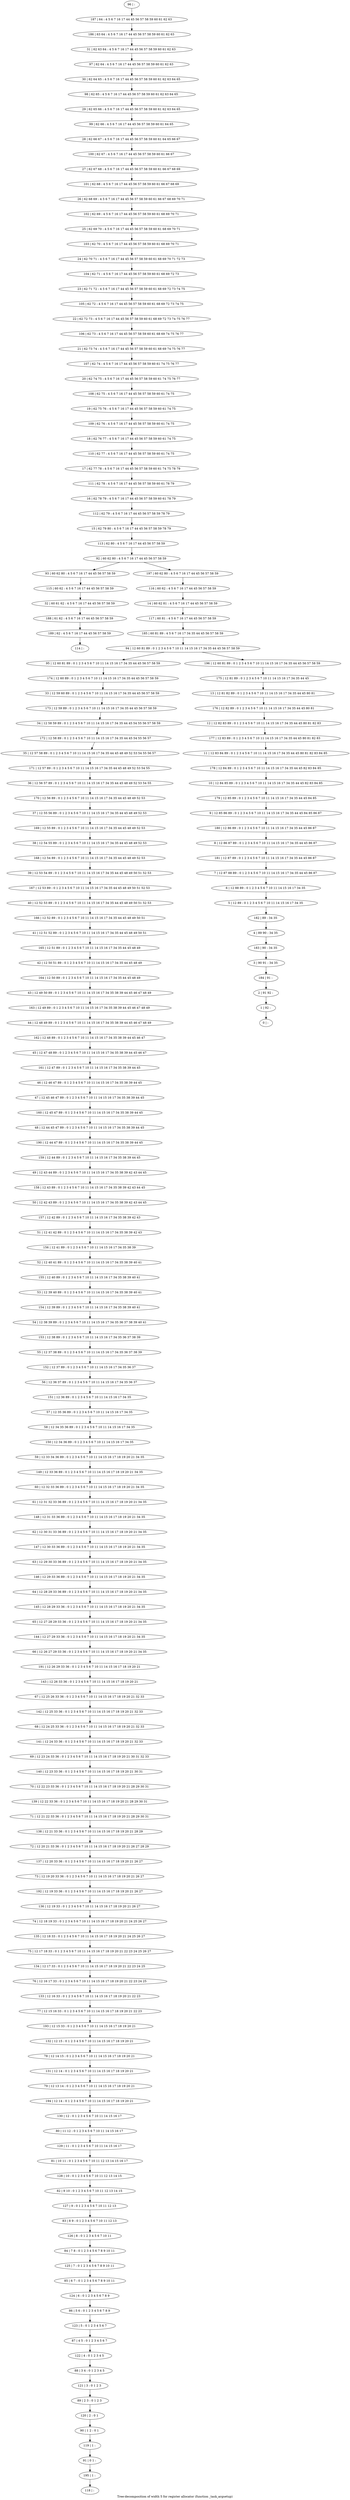 digraph G {
graph [label="Tree-decomposition of width 5 for register allocator (function _task_argsetup)"]
0[label="0 | : "];
1[label="1 | 92 : "];
2[label="2 | 91 92 : "];
3[label="3 | 90 91 : 34 35 "];
4[label="4 | 89 90 : 34 35 "];
5[label="5 | 12 89 : 0 1 2 3 4 5 6 7 10 11 14 15 16 17 34 35 "];
6[label="6 | 12 88 89 : 0 1 2 3 4 5 6 7 10 11 14 15 16 17 34 35 "];
7[label="7 | 12 87 88 89 : 0 1 2 3 4 5 6 7 10 11 14 15 16 17 34 35 44 45 86 87 "];
8[label="8 | 12 86 87 89 : 0 1 2 3 4 5 6 7 10 11 14 15 16 17 34 35 44 45 86 87 "];
9[label="9 | 12 85 86 89 : 0 1 2 3 4 5 6 7 10 11 14 15 16 17 34 35 44 45 84 85 86 87 "];
10[label="10 | 12 84 85 89 : 0 1 2 3 4 5 6 7 10 11 14 15 16 17 34 35 44 45 82 83 84 85 "];
11[label="11 | 12 83 84 89 : 0 1 2 3 4 5 6 7 10 11 14 15 16 17 34 35 44 45 80 81 82 83 84 85 "];
12[label="12 | 12 82 83 89 : 0 1 2 3 4 5 6 7 10 11 14 15 16 17 34 35 44 45 80 81 82 83 "];
13[label="13 | 12 81 82 89 : 0 1 2 3 4 5 6 7 10 11 14 15 16 17 34 35 44 45 80 81 "];
14[label="14 | 60 62 81 : 4 5 6 7 16 17 44 45 56 57 58 59 "];
15[label="15 | 62 79 80 : 4 5 6 7 16 17 44 45 56 57 58 59 78 79 "];
16[label="16 | 62 78 79 : 4 5 6 7 16 17 44 45 56 57 58 59 60 61 78 79 "];
17[label="17 | 62 77 78 : 4 5 6 7 16 17 44 45 56 57 58 59 60 61 74 75 78 79 "];
18[label="18 | 62 76 77 : 4 5 6 7 16 17 44 45 56 57 58 59 60 61 74 75 "];
19[label="19 | 62 75 76 : 4 5 6 7 16 17 44 45 56 57 58 59 60 61 74 75 "];
20[label="20 | 62 74 75 : 4 5 6 7 16 17 44 45 56 57 58 59 60 61 74 75 76 77 "];
21[label="21 | 62 73 74 : 4 5 6 7 16 17 44 45 56 57 58 59 60 61 68 69 74 75 76 77 "];
22[label="22 | 62 72 73 : 4 5 6 7 16 17 44 45 56 57 58 59 60 61 68 69 72 73 74 75 76 77 "];
23[label="23 | 62 71 72 : 4 5 6 7 16 17 44 45 56 57 58 59 60 61 68 69 72 73 74 75 "];
24[label="24 | 62 70 71 : 4 5 6 7 16 17 44 45 56 57 58 59 60 61 68 69 70 71 72 73 "];
25[label="25 | 62 69 70 : 4 5 6 7 16 17 44 45 56 57 58 59 60 61 68 69 70 71 "];
26[label="26 | 62 68 69 : 4 5 6 7 16 17 44 45 56 57 58 59 60 61 66 67 68 69 70 71 "];
27[label="27 | 62 67 68 : 4 5 6 7 16 17 44 45 56 57 58 59 60 61 66 67 68 69 "];
28[label="28 | 62 66 67 : 4 5 6 7 16 17 44 45 56 57 58 59 60 61 64 65 66 67 "];
29[label="29 | 62 65 66 : 4 5 6 7 16 17 44 45 56 57 58 59 60 61 62 63 64 65 "];
30[label="30 | 62 64 65 : 4 5 6 7 16 17 44 45 56 57 58 59 60 61 62 63 64 65 "];
31[label="31 | 62 63 64 : 4 5 6 7 16 17 44 45 56 57 58 59 60 61 62 63 "];
32[label="32 | 60 61 62 : 4 5 6 7 16 17 44 45 56 57 58 59 "];
33[label="33 | 12 59 60 89 : 0 1 2 3 4 5 6 7 10 11 14 15 16 17 34 35 44 45 56 57 58 59 "];
34[label="34 | 12 58 59 89 : 0 1 2 3 4 5 6 7 10 11 14 15 16 17 34 35 44 45 54 55 56 57 58 59 "];
35[label="35 | 12 57 58 89 : 0 1 2 3 4 5 6 7 10 11 14 15 16 17 34 35 44 45 48 49 52 53 54 55 56 57 "];
36[label="36 | 12 56 57 89 : 0 1 2 3 4 5 6 7 10 11 14 15 16 17 34 35 44 45 48 49 52 53 54 55 "];
37[label="37 | 12 55 56 89 : 0 1 2 3 4 5 6 7 10 11 14 15 16 17 34 35 44 45 48 49 52 53 "];
38[label="38 | 12 54 55 89 : 0 1 2 3 4 5 6 7 10 11 14 15 16 17 34 35 44 45 48 49 52 53 "];
39[label="39 | 12 53 54 89 : 0 1 2 3 4 5 6 7 10 11 14 15 16 17 34 35 44 45 48 49 50 51 52 53 "];
40[label="40 | 12 52 53 89 : 0 1 2 3 4 5 6 7 10 11 14 15 16 17 34 35 44 45 48 49 50 51 52 53 "];
41[label="41 | 12 51 52 89 : 0 1 2 3 4 5 6 7 10 11 14 15 16 17 34 35 44 45 48 49 50 51 "];
42[label="42 | 12 50 51 89 : 0 1 2 3 4 5 6 7 10 11 14 15 16 17 34 35 44 45 48 49 "];
43[label="43 | 12 49 50 89 : 0 1 2 3 4 5 6 7 10 11 14 15 16 17 34 35 38 39 44 45 46 47 48 49 "];
44[label="44 | 12 48 49 89 : 0 1 2 3 4 5 6 7 10 11 14 15 16 17 34 35 38 39 44 45 46 47 48 49 "];
45[label="45 | 12 47 48 89 : 0 1 2 3 4 5 6 7 10 11 14 15 16 17 34 35 38 39 44 45 46 47 "];
46[label="46 | 12 46 47 89 : 0 1 2 3 4 5 6 7 10 11 14 15 16 17 34 35 38 39 44 45 "];
47[label="47 | 12 45 46 47 89 : 0 1 2 3 4 5 6 7 10 11 14 15 16 17 34 35 38 39 44 45 "];
48[label="48 | 12 44 45 47 89 : 0 1 2 3 4 5 6 7 10 11 14 15 16 17 34 35 38 39 44 45 "];
49[label="49 | 12 43 44 89 : 0 1 2 3 4 5 6 7 10 11 14 15 16 17 34 35 38 39 42 43 44 45 "];
50[label="50 | 12 42 43 89 : 0 1 2 3 4 5 6 7 10 11 14 15 16 17 34 35 38 39 42 43 44 45 "];
51[label="51 | 12 41 42 89 : 0 1 2 3 4 5 6 7 10 11 14 15 16 17 34 35 38 39 42 43 "];
52[label="52 | 12 40 41 89 : 0 1 2 3 4 5 6 7 10 11 14 15 16 17 34 35 38 39 40 41 "];
53[label="53 | 12 39 40 89 : 0 1 2 3 4 5 6 7 10 11 14 15 16 17 34 35 38 39 40 41 "];
54[label="54 | 12 38 39 89 : 0 1 2 3 4 5 6 7 10 11 14 15 16 17 34 35 36 37 38 39 40 41 "];
55[label="55 | 12 37 38 89 : 0 1 2 3 4 5 6 7 10 11 14 15 16 17 34 35 36 37 38 39 "];
56[label="56 | 12 36 37 89 : 0 1 2 3 4 5 6 7 10 11 14 15 16 17 34 35 36 37 "];
57[label="57 | 12 35 36 89 : 0 1 2 3 4 5 6 7 10 11 14 15 16 17 34 35 "];
58[label="58 | 12 34 35 36 89 : 0 1 2 3 4 5 6 7 10 11 14 15 16 17 34 35 "];
59[label="59 | 12 33 34 36 89 : 0 1 2 3 4 5 6 7 10 11 14 15 16 17 18 19 20 21 34 35 "];
60[label="60 | 12 32 33 36 89 : 0 1 2 3 4 5 6 7 10 11 14 15 16 17 18 19 20 21 34 35 "];
61[label="61 | 12 31 32 33 36 89 : 0 1 2 3 4 5 6 7 10 11 14 15 16 17 18 19 20 21 34 35 "];
62[label="62 | 12 30 31 33 36 89 : 0 1 2 3 4 5 6 7 10 11 14 15 16 17 18 19 20 21 34 35 "];
63[label="63 | 12 29 30 33 36 89 : 0 1 2 3 4 5 6 7 10 11 14 15 16 17 18 19 20 21 34 35 "];
64[label="64 | 12 28 29 33 36 89 : 0 1 2 3 4 5 6 7 10 11 14 15 16 17 18 19 20 21 34 35 "];
65[label="65 | 12 27 28 29 33 36 : 0 1 2 3 4 5 6 7 10 11 14 15 16 17 18 19 20 21 34 35 "];
66[label="66 | 12 26 27 29 33 36 : 0 1 2 3 4 5 6 7 10 11 14 15 16 17 18 19 20 21 34 35 "];
67[label="67 | 12 25 26 33 36 : 0 1 2 3 4 5 6 7 10 11 14 15 16 17 18 19 20 21 32 33 "];
68[label="68 | 12 24 25 33 36 : 0 1 2 3 4 5 6 7 10 11 14 15 16 17 18 19 20 21 32 33 "];
69[label="69 | 12 23 24 33 36 : 0 1 2 3 4 5 6 7 10 11 14 15 16 17 18 19 20 21 30 31 32 33 "];
70[label="70 | 12 22 23 33 36 : 0 1 2 3 4 5 6 7 10 11 14 15 16 17 18 19 20 21 28 29 30 31 "];
71[label="71 | 12 21 22 33 36 : 0 1 2 3 4 5 6 7 10 11 14 15 16 17 18 19 20 21 28 29 30 31 "];
72[label="72 | 12 20 21 33 36 : 0 1 2 3 4 5 6 7 10 11 14 15 16 17 18 19 20 21 26 27 28 29 "];
73[label="73 | 12 19 20 33 36 : 0 1 2 3 4 5 6 7 10 11 14 15 16 17 18 19 20 21 26 27 "];
74[label="74 | 12 18 19 33 : 0 1 2 3 4 5 6 7 10 11 14 15 16 17 18 19 20 21 24 25 26 27 "];
75[label="75 | 12 17 18 33 : 0 1 2 3 4 5 6 7 10 11 14 15 16 17 18 19 20 21 22 23 24 25 26 27 "];
76[label="76 | 12 16 17 33 : 0 1 2 3 4 5 6 7 10 11 14 15 16 17 18 19 20 21 22 23 24 25 "];
77[label="77 | 12 15 16 33 : 0 1 2 3 4 5 6 7 10 11 14 15 16 17 18 19 20 21 22 23 "];
78[label="78 | 12 14 15 : 0 1 2 3 4 5 6 7 10 11 14 15 16 17 18 19 20 21 "];
79[label="79 | 12 13 14 : 0 1 2 3 4 5 6 7 10 11 14 15 16 17 18 19 20 21 "];
80[label="80 | 11 12 : 0 1 2 3 4 5 6 7 10 11 14 15 16 17 "];
81[label="81 | 10 11 : 0 1 2 3 4 5 6 7 10 11 12 13 14 15 16 17 "];
82[label="82 | 9 10 : 0 1 2 3 4 5 6 7 10 11 12 13 14 15 "];
83[label="83 | 8 9 : 0 1 2 3 4 5 6 7 10 11 12 13 "];
84[label="84 | 7 8 : 0 1 2 3 4 5 6 7 8 9 10 11 "];
85[label="85 | 6 7 : 0 1 2 3 4 5 6 7 8 9 10 11 "];
86[label="86 | 5 6 : 0 1 2 3 4 5 6 7 8 9 "];
87[label="87 | 4 5 : 0 1 2 3 4 5 6 7 "];
88[label="88 | 3 4 : 0 1 2 3 4 5 "];
89[label="89 | 2 3 : 0 1 2 3 "];
90[label="90 | 1 2 : 0 1 "];
91[label="91 | 0 1 : "];
92[label="92 | 60 62 80 : 4 5 6 7 16 17 44 45 56 57 58 59 "];
93[label="93 | 60 62 80 : 4 5 6 7 16 17 44 45 56 57 58 59 "];
94[label="94 | 12 60 81 89 : 0 1 2 3 4 5 6 7 10 11 14 15 16 17 34 35 44 45 56 57 58 59 "];
95[label="95 | 12 60 81 89 : 0 1 2 3 4 5 6 7 10 11 14 15 16 17 34 35 44 45 56 57 58 59 "];
96[label="96 | : "];
97[label="97 | 62 64 : 4 5 6 7 16 17 44 45 56 57 58 59 60 61 62 63 "];
98[label="98 | 62 65 : 4 5 6 7 16 17 44 45 56 57 58 59 60 61 62 63 64 65 "];
99[label="99 | 62 66 : 4 5 6 7 16 17 44 45 56 57 58 59 60 61 64 65 "];
100[label="100 | 62 67 : 4 5 6 7 16 17 44 45 56 57 58 59 60 61 66 67 "];
101[label="101 | 62 68 : 4 5 6 7 16 17 44 45 56 57 58 59 60 61 66 67 68 69 "];
102[label="102 | 62 69 : 4 5 6 7 16 17 44 45 56 57 58 59 60 61 68 69 70 71 "];
103[label="103 | 62 70 : 4 5 6 7 16 17 44 45 56 57 58 59 60 61 68 69 70 71 "];
104[label="104 | 62 71 : 4 5 6 7 16 17 44 45 56 57 58 59 60 61 68 69 72 73 "];
105[label="105 | 62 72 : 4 5 6 7 16 17 44 45 56 57 58 59 60 61 68 69 72 73 74 75 "];
106[label="106 | 62 73 : 4 5 6 7 16 17 44 45 56 57 58 59 60 61 68 69 74 75 76 77 "];
107[label="107 | 62 74 : 4 5 6 7 16 17 44 45 56 57 58 59 60 61 74 75 76 77 "];
108[label="108 | 62 75 : 4 5 6 7 16 17 44 45 56 57 58 59 60 61 74 75 "];
109[label="109 | 62 76 : 4 5 6 7 16 17 44 45 56 57 58 59 60 61 74 75 "];
110[label="110 | 62 77 : 4 5 6 7 16 17 44 45 56 57 58 59 60 61 74 75 "];
111[label="111 | 62 78 : 4 5 6 7 16 17 44 45 56 57 58 59 60 61 78 79 "];
112[label="112 | 62 79 : 4 5 6 7 16 17 44 45 56 57 58 59 78 79 "];
113[label="113 | 62 80 : 4 5 6 7 16 17 44 45 56 57 58 59 "];
114[label="114 | : "];
115[label="115 | 60 62 : 4 5 6 7 16 17 44 45 56 57 58 59 "];
116[label="116 | 60 62 : 4 5 6 7 16 17 44 45 56 57 58 59 "];
117[label="117 | 60 81 : 4 5 6 7 16 17 44 45 56 57 58 59 "];
118[label="118 | : "];
119[label="119 | 1 : "];
120[label="120 | 2 : 0 1 "];
121[label="121 | 3 : 0 1 2 3 "];
122[label="122 | 4 : 0 1 2 3 4 5 "];
123[label="123 | 5 : 0 1 2 3 4 5 6 7 "];
124[label="124 | 6 : 0 1 2 3 4 5 6 7 8 9 "];
125[label="125 | 7 : 0 1 2 3 4 5 6 7 8 9 10 11 "];
126[label="126 | 8 : 0 1 2 3 4 5 6 7 10 11 "];
127[label="127 | 9 : 0 1 2 3 4 5 6 7 10 11 12 13 "];
128[label="128 | 10 : 0 1 2 3 4 5 6 7 10 11 12 13 14 15 "];
129[label="129 | 11 : 0 1 2 3 4 5 6 7 10 11 14 15 16 17 "];
130[label="130 | 12 : 0 1 2 3 4 5 6 7 10 11 14 15 16 17 "];
131[label="131 | 12 14 : 0 1 2 3 4 5 6 7 10 11 14 15 16 17 18 19 20 21 "];
132[label="132 | 12 15 : 0 1 2 3 4 5 6 7 10 11 14 15 16 17 18 19 20 21 "];
133[label="133 | 12 16 33 : 0 1 2 3 4 5 6 7 10 11 14 15 16 17 18 19 20 21 22 23 "];
134[label="134 | 12 17 33 : 0 1 2 3 4 5 6 7 10 11 14 15 16 17 18 19 20 21 22 23 24 25 "];
135[label="135 | 12 18 33 : 0 1 2 3 4 5 6 7 10 11 14 15 16 17 18 19 20 21 24 25 26 27 "];
136[label="136 | 12 19 33 : 0 1 2 3 4 5 6 7 10 11 14 15 16 17 18 19 20 21 26 27 "];
137[label="137 | 12 20 33 36 : 0 1 2 3 4 5 6 7 10 11 14 15 16 17 18 19 20 21 26 27 "];
138[label="138 | 12 21 33 36 : 0 1 2 3 4 5 6 7 10 11 14 15 16 17 18 19 20 21 28 29 "];
139[label="139 | 12 22 33 36 : 0 1 2 3 4 5 6 7 10 11 14 15 16 17 18 19 20 21 28 29 30 31 "];
140[label="140 | 12 23 33 36 : 0 1 2 3 4 5 6 7 10 11 14 15 16 17 18 19 20 21 30 31 "];
141[label="141 | 12 24 33 36 : 0 1 2 3 4 5 6 7 10 11 14 15 16 17 18 19 20 21 32 33 "];
142[label="142 | 12 25 33 36 : 0 1 2 3 4 5 6 7 10 11 14 15 16 17 18 19 20 21 32 33 "];
143[label="143 | 12 26 33 36 : 0 1 2 3 4 5 6 7 10 11 14 15 16 17 18 19 20 21 "];
144[label="144 | 12 27 29 33 36 : 0 1 2 3 4 5 6 7 10 11 14 15 16 17 18 19 20 21 34 35 "];
145[label="145 | 12 28 29 33 36 : 0 1 2 3 4 5 6 7 10 11 14 15 16 17 18 19 20 21 34 35 "];
146[label="146 | 12 29 33 36 89 : 0 1 2 3 4 5 6 7 10 11 14 15 16 17 18 19 20 21 34 35 "];
147[label="147 | 12 30 33 36 89 : 0 1 2 3 4 5 6 7 10 11 14 15 16 17 18 19 20 21 34 35 "];
148[label="148 | 12 31 33 36 89 : 0 1 2 3 4 5 6 7 10 11 14 15 16 17 18 19 20 21 34 35 "];
149[label="149 | 12 33 36 89 : 0 1 2 3 4 5 6 7 10 11 14 15 16 17 18 19 20 21 34 35 "];
150[label="150 | 12 34 36 89 : 0 1 2 3 4 5 6 7 10 11 14 15 16 17 34 35 "];
151[label="151 | 12 36 89 : 0 1 2 3 4 5 6 7 10 11 14 15 16 17 34 35 "];
152[label="152 | 12 37 89 : 0 1 2 3 4 5 6 7 10 11 14 15 16 17 34 35 36 37 "];
153[label="153 | 12 38 89 : 0 1 2 3 4 5 6 7 10 11 14 15 16 17 34 35 36 37 38 39 "];
154[label="154 | 12 39 89 : 0 1 2 3 4 5 6 7 10 11 14 15 16 17 34 35 38 39 40 41 "];
155[label="155 | 12 40 89 : 0 1 2 3 4 5 6 7 10 11 14 15 16 17 34 35 38 39 40 41 "];
156[label="156 | 12 41 89 : 0 1 2 3 4 5 6 7 10 11 14 15 16 17 34 35 38 39 "];
157[label="157 | 12 42 89 : 0 1 2 3 4 5 6 7 10 11 14 15 16 17 34 35 38 39 42 43 "];
158[label="158 | 12 43 89 : 0 1 2 3 4 5 6 7 10 11 14 15 16 17 34 35 38 39 42 43 44 45 "];
159[label="159 | 12 44 89 : 0 1 2 3 4 5 6 7 10 11 14 15 16 17 34 35 38 39 44 45 "];
160[label="160 | 12 45 47 89 : 0 1 2 3 4 5 6 7 10 11 14 15 16 17 34 35 38 39 44 45 "];
161[label="161 | 12 47 89 : 0 1 2 3 4 5 6 7 10 11 14 15 16 17 34 35 38 39 44 45 "];
162[label="162 | 12 48 89 : 0 1 2 3 4 5 6 7 10 11 14 15 16 17 34 35 38 39 44 45 46 47 "];
163[label="163 | 12 49 89 : 0 1 2 3 4 5 6 7 10 11 14 15 16 17 34 35 38 39 44 45 46 47 48 49 "];
164[label="164 | 12 50 89 : 0 1 2 3 4 5 6 7 10 11 14 15 16 17 34 35 44 45 48 49 "];
165[label="165 | 12 51 89 : 0 1 2 3 4 5 6 7 10 11 14 15 16 17 34 35 44 45 48 49 "];
166[label="166 | 12 52 89 : 0 1 2 3 4 5 6 7 10 11 14 15 16 17 34 35 44 45 48 49 50 51 "];
167[label="167 | 12 53 89 : 0 1 2 3 4 5 6 7 10 11 14 15 16 17 34 35 44 45 48 49 50 51 52 53 "];
168[label="168 | 12 54 89 : 0 1 2 3 4 5 6 7 10 11 14 15 16 17 34 35 44 45 48 49 52 53 "];
169[label="169 | 12 55 89 : 0 1 2 3 4 5 6 7 10 11 14 15 16 17 34 35 44 45 48 49 52 53 "];
170[label="170 | 12 56 89 : 0 1 2 3 4 5 6 7 10 11 14 15 16 17 34 35 44 45 48 49 52 53 "];
171[label="171 | 12 57 89 : 0 1 2 3 4 5 6 7 10 11 14 15 16 17 34 35 44 45 48 49 52 53 54 55 "];
172[label="172 | 12 58 89 : 0 1 2 3 4 5 6 7 10 11 14 15 16 17 34 35 44 45 54 55 56 57 "];
173[label="173 | 12 59 89 : 0 1 2 3 4 5 6 7 10 11 14 15 16 17 34 35 44 45 56 57 58 59 "];
174[label="174 | 12 60 89 : 0 1 2 3 4 5 6 7 10 11 14 15 16 17 34 35 44 45 56 57 58 59 "];
175[label="175 | 12 81 89 : 0 1 2 3 4 5 6 7 10 11 14 15 16 17 34 35 44 45 "];
176[label="176 | 12 82 89 : 0 1 2 3 4 5 6 7 10 11 14 15 16 17 34 35 44 45 80 81 "];
177[label="177 | 12 83 89 : 0 1 2 3 4 5 6 7 10 11 14 15 16 17 34 35 44 45 80 81 82 83 "];
178[label="178 | 12 84 89 : 0 1 2 3 4 5 6 7 10 11 14 15 16 17 34 35 44 45 82 83 84 85 "];
179[label="179 | 12 85 89 : 0 1 2 3 4 5 6 7 10 11 14 15 16 17 34 35 44 45 84 85 "];
180[label="180 | 12 86 89 : 0 1 2 3 4 5 6 7 10 11 14 15 16 17 34 35 44 45 86 87 "];
181[label="181 | 12 87 89 : 0 1 2 3 4 5 6 7 10 11 14 15 16 17 34 35 44 45 86 87 "];
182[label="182 | 89 : 34 35 "];
183[label="183 | 90 : 34 35 "];
184[label="184 | 91 : "];
185[label="185 | 60 81 89 : 4 5 6 7 16 17 34 35 44 45 56 57 58 59 "];
186[label="186 | 63 64 : 4 5 6 7 16 17 44 45 56 57 58 59 60 61 62 63 "];
187[label="187 | 64 : 4 5 6 7 16 17 44 45 56 57 58 59 60 61 62 63 "];
188[label="188 | 61 62 : 4 5 6 7 16 17 44 45 56 57 58 59 "];
189[label="189 | 62 : 4 5 6 7 16 17 44 45 56 57 58 59 "];
190[label="190 | 12 44 47 89 : 0 1 2 3 4 5 6 7 10 11 14 15 16 17 34 35 38 39 44 45 "];
191[label="191 | 12 26 29 33 36 : 0 1 2 3 4 5 6 7 10 11 14 15 16 17 18 19 20 21 "];
192[label="192 | 12 19 33 36 : 0 1 2 3 4 5 6 7 10 11 14 15 16 17 18 19 20 21 26 27 "];
193[label="193 | 12 15 33 : 0 1 2 3 4 5 6 7 10 11 14 15 16 17 18 19 20 21 "];
194[label="194 | 12 14 : 0 1 2 3 4 5 6 7 10 11 14 15 16 17 18 19 20 21 "];
195[label="195 | 1 : "];
196[label="196 | 12 60 81 89 : 0 1 2 3 4 5 6 7 10 11 14 15 16 17 34 35 44 45 56 57 58 59 "];
197[label="197 | 60 62 80 : 4 5 6 7 16 17 44 45 56 57 58 59 "];
46->47 ;
57->58 ;
60->61 ;
115->32 ;
93->115 ;
119->91 ;
90->119 ;
120->90 ;
89->120 ;
121->89 ;
88->121 ;
122->88 ;
87->122 ;
123->87 ;
86->123 ;
124->86 ;
85->124 ;
125->85 ;
84->125 ;
126->84 ;
83->126 ;
127->83 ;
82->127 ;
128->82 ;
81->128 ;
129->81 ;
80->129 ;
130->80 ;
131->79 ;
78->131 ;
132->78 ;
133->77 ;
76->133 ;
134->76 ;
75->134 ;
135->75 ;
74->135 ;
136->74 ;
137->73 ;
72->137 ;
138->72 ;
71->138 ;
139->71 ;
70->139 ;
140->70 ;
69->140 ;
141->69 ;
68->141 ;
142->68 ;
67->142 ;
143->67 ;
144->66 ;
65->144 ;
145->65 ;
64->145 ;
146->64 ;
63->146 ;
147->63 ;
62->147 ;
148->62 ;
61->148 ;
149->60 ;
59->149 ;
150->59 ;
58->150 ;
151->57 ;
56->151 ;
152->56 ;
55->152 ;
153->55 ;
54->153 ;
154->54 ;
53->154 ;
155->53 ;
52->155 ;
156->52 ;
51->156 ;
157->51 ;
50->157 ;
158->50 ;
49->158 ;
159->49 ;
160->48 ;
47->160 ;
161->46 ;
45->161 ;
162->45 ;
44->162 ;
163->44 ;
43->163 ;
164->43 ;
42->164 ;
165->42 ;
41->165 ;
166->41 ;
40->166 ;
167->40 ;
39->167 ;
168->39 ;
38->168 ;
169->38 ;
37->169 ;
170->37 ;
36->170 ;
171->36 ;
35->171 ;
172->35 ;
34->172 ;
173->34 ;
33->173 ;
174->33 ;
95->174 ;
32->188 ;
189->114 ;
188->189 ;
190->159 ;
48->190 ;
191->143 ;
66->191 ;
192->136 ;
73->192 ;
193->132 ;
77->193 ;
194->130 ;
79->194 ;
195->118 ;
91->195 ;
96->187 ;
187->186 ;
186->31 ;
31->97 ;
97->30 ;
30->98 ;
98->29 ;
29->99 ;
99->28 ;
28->100 ;
100->27 ;
27->101 ;
101->26 ;
26->102 ;
102->25 ;
25->103 ;
103->24 ;
24->104 ;
104->23 ;
23->105 ;
105->22 ;
22->106 ;
106->21 ;
21->107 ;
107->20 ;
20->108 ;
108->19 ;
19->109 ;
109->18 ;
18->110 ;
110->17 ;
17->111 ;
111->16 ;
16->112 ;
112->15 ;
15->113 ;
113->92 ;
116->14 ;
14->117 ;
117->185 ;
185->94 ;
175->13 ;
13->176 ;
176->12 ;
12->177 ;
177->11 ;
11->178 ;
178->10 ;
10->179 ;
179->9 ;
9->180 ;
180->8 ;
8->181 ;
181->7 ;
7->6 ;
6->5 ;
5->182 ;
182->4 ;
4->183 ;
183->3 ;
3->184 ;
184->2 ;
2->1 ;
1->0 ;
196->175 ;
197->116 ;
94->95 ;
94->196 ;
92->93 ;
92->197 ;
}
